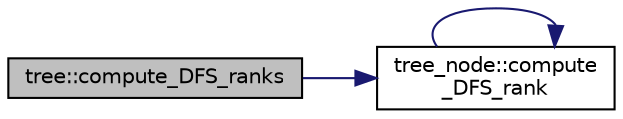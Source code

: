 digraph "tree::compute_DFS_ranks"
{
  edge [fontname="Helvetica",fontsize="10",labelfontname="Helvetica",labelfontsize="10"];
  node [fontname="Helvetica",fontsize="10",shape=record];
  rankdir="LR";
  Node7 [label="tree::compute_DFS_ranks",height=0.2,width=0.4,color="black", fillcolor="grey75", style="filled", fontcolor="black"];
  Node7 -> Node8 [color="midnightblue",fontsize="10",style="solid",fontname="Helvetica"];
  Node8 [label="tree_node::compute\l_DFS_rank",height=0.2,width=0.4,color="black", fillcolor="white", style="filled",URL="$df/dbf/classtree__node.html#afac9d585d72b1fb7e1a33e8b5535cce0"];
  Node8 -> Node8 [color="midnightblue",fontsize="10",style="solid",fontname="Helvetica"];
}
